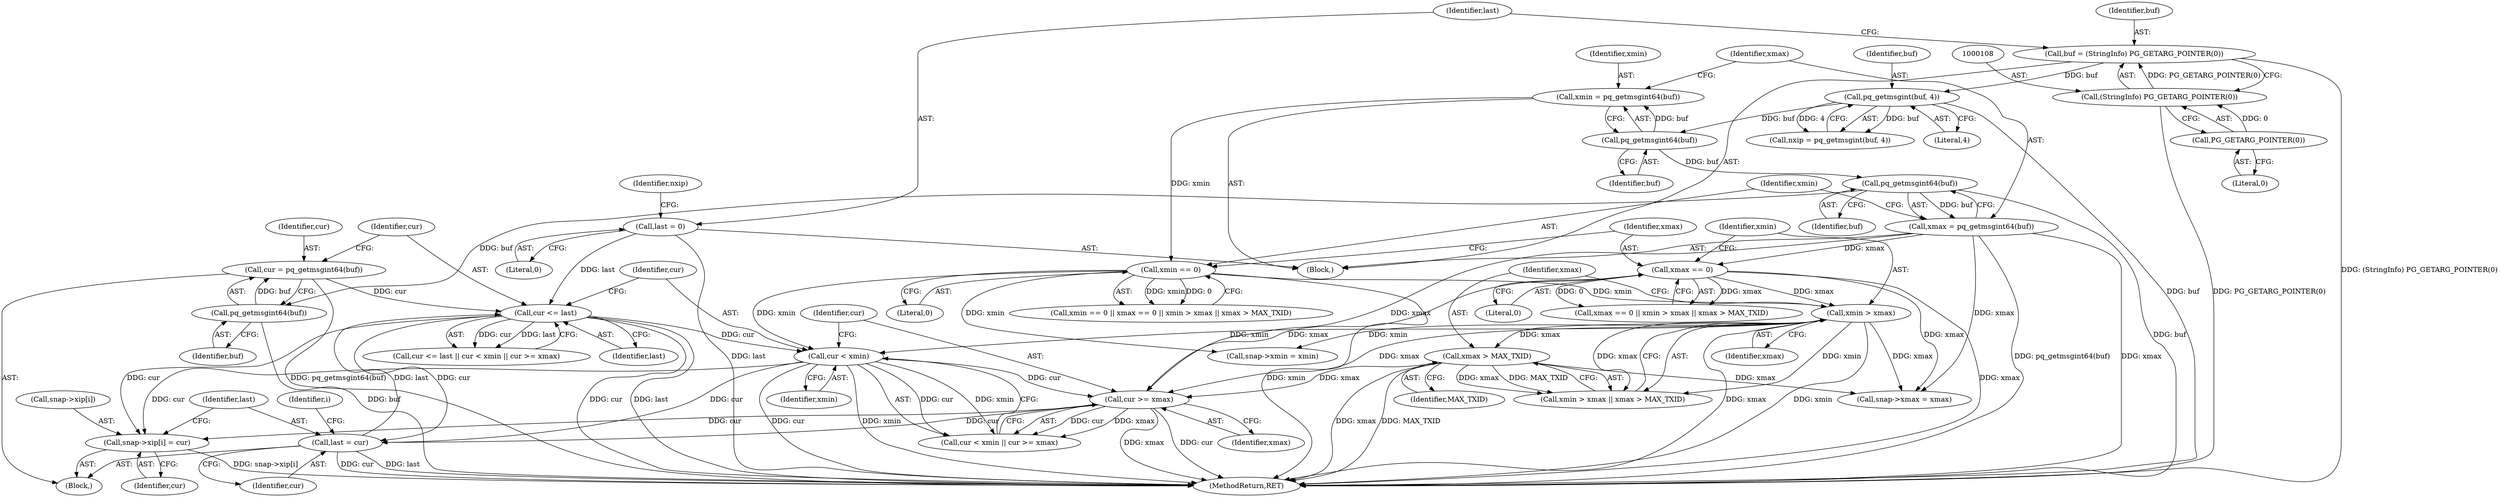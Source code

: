 digraph "0_postgres_31400a673325147e1205326008e32135a78b4d8a_19@array" {
"1000235" [label="(Call,snap->xip[i] = cur)"];
"1000224" [label="(Call,cur <= last)"];
"1000218" [label="(Call,cur = pq_getmsgint64(buf))"];
"1000220" [label="(Call,pq_getmsgint64(buf))"];
"1000164" [label="(Call,pq_getmsgint64(buf))"];
"1000160" [label="(Call,pq_getmsgint64(buf))"];
"1000124" [label="(Call,pq_getmsgint(buf, 4))"];
"1000105" [label="(Call,buf = (StringInfo) PG_GETARG_POINTER(0))"];
"1000107" [label="(Call,(StringInfo) PG_GETARG_POINTER(0))"];
"1000109" [label="(Call,PG_GETARG_POINTER(0))"];
"1000113" [label="(Call,last = 0)"];
"1000242" [label="(Call,last = cur)"];
"1000228" [label="(Call,cur < xmin)"];
"1000168" [label="(Call,xmin == 0)"];
"1000158" [label="(Call,xmin = pq_getmsgint64(buf))"];
"1000176" [label="(Call,xmin > xmax)"];
"1000172" [label="(Call,xmax == 0)"];
"1000162" [label="(Call,xmax = pq_getmsgint64(buf))"];
"1000231" [label="(Call,cur >= xmax)"];
"1000179" [label="(Call,xmax > MAX_TXID)"];
"1000244" [label="(Identifier,cur)"];
"1000226" [label="(Identifier,last)"];
"1000175" [label="(Call,xmin > xmax || xmax > MAX_TXID)"];
"1000228" [label="(Call,cur < xmin)"];
"1000180" [label="(Identifier,xmax)"];
"1000162" [label="(Call,xmax = pq_getmsgint64(buf))"];
"1000105" [label="(Call,buf = (StringInfo) PG_GETARG_POINTER(0))"];
"1000110" [label="(Literal,0)"];
"1000235" [label="(Call,snap->xip[i] = cur)"];
"1000103" [label="(Block,)"];
"1000242" [label="(Call,last = cur)"];
"1000115" [label="(Literal,0)"];
"1000123" [label="(Identifier,nxip)"];
"1000227" [label="(Call,cur < xmin || cur >= xmax)"];
"1000168" [label="(Call,xmin == 0)"];
"1000173" [label="(Identifier,xmax)"];
"1000163" [label="(Identifier,xmax)"];
"1000170" [label="(Literal,0)"];
"1000161" [label="(Identifier,buf)"];
"1000176" [label="(Call,xmin > xmax)"];
"1000177" [label="(Identifier,xmin)"];
"1000172" [label="(Call,xmax == 0)"];
"1000223" [label="(Call,cur <= last || cur < xmin || cur >= xmax)"];
"1000113" [label="(Call,last = 0)"];
"1000216" [label="(Block,)"];
"1000164" [label="(Call,pq_getmsgint64(buf))"];
"1000219" [label="(Identifier,cur)"];
"1000233" [label="(Identifier,xmax)"];
"1000160" [label="(Call,pq_getmsgint64(buf))"];
"1000232" [label="(Identifier,cur)"];
"1000169" [label="(Identifier,xmin)"];
"1000174" [label="(Literal,0)"];
"1000106" [label="(Identifier,buf)"];
"1000165" [label="(Identifier,buf)"];
"1000229" [label="(Identifier,cur)"];
"1000107" [label="(Call,(StringInfo) PG_GETARG_POINTER(0))"];
"1000221" [label="(Identifier,buf)"];
"1000230" [label="(Identifier,xmin)"];
"1000220" [label="(Call,pq_getmsgint64(buf))"];
"1000122" [label="(Call,nxip = pq_getmsgint(buf, 4))"];
"1000193" [label="(Call,snap->xmax = xmax)"];
"1000126" [label="(Literal,4)"];
"1000225" [label="(Identifier,cur)"];
"1000178" [label="(Identifier,xmax)"];
"1000125" [label="(Identifier,buf)"];
"1000231" [label="(Call,cur >= xmax)"];
"1000241" [label="(Identifier,cur)"];
"1000158" [label="(Call,xmin = pq_getmsgint64(buf))"];
"1000167" [label="(Call,xmin == 0 || xmax == 0 || xmin > xmax || xmax > MAX_TXID)"];
"1000236" [label="(Call,snap->xip[i])"];
"1000114" [label="(Identifier,last)"];
"1000224" [label="(Call,cur <= last)"];
"1000179" [label="(Call,xmax > MAX_TXID)"];
"1000255" [label="(MethodReturn,RET)"];
"1000171" [label="(Call,xmax == 0 || xmin > xmax || xmax > MAX_TXID)"];
"1000188" [label="(Call,snap->xmin = xmin)"];
"1000159" [label="(Identifier,xmin)"];
"1000243" [label="(Identifier,last)"];
"1000181" [label="(Identifier,MAX_TXID)"];
"1000218" [label="(Call,cur = pq_getmsgint64(buf))"];
"1000109" [label="(Call,PG_GETARG_POINTER(0))"];
"1000124" [label="(Call,pq_getmsgint(buf, 4))"];
"1000215" [label="(Identifier,i)"];
"1000235" -> "1000216"  [label="AST: "];
"1000235" -> "1000241"  [label="CFG: "];
"1000236" -> "1000235"  [label="AST: "];
"1000241" -> "1000235"  [label="AST: "];
"1000243" -> "1000235"  [label="CFG: "];
"1000235" -> "1000255"  [label="DDG: snap->xip[i]"];
"1000224" -> "1000235"  [label="DDG: cur"];
"1000228" -> "1000235"  [label="DDG: cur"];
"1000231" -> "1000235"  [label="DDG: cur"];
"1000224" -> "1000223"  [label="AST: "];
"1000224" -> "1000226"  [label="CFG: "];
"1000225" -> "1000224"  [label="AST: "];
"1000226" -> "1000224"  [label="AST: "];
"1000229" -> "1000224"  [label="CFG: "];
"1000223" -> "1000224"  [label="CFG: "];
"1000224" -> "1000255"  [label="DDG: cur"];
"1000224" -> "1000255"  [label="DDG: last"];
"1000224" -> "1000223"  [label="DDG: cur"];
"1000224" -> "1000223"  [label="DDG: last"];
"1000218" -> "1000224"  [label="DDG: cur"];
"1000113" -> "1000224"  [label="DDG: last"];
"1000242" -> "1000224"  [label="DDG: last"];
"1000224" -> "1000228"  [label="DDG: cur"];
"1000224" -> "1000242"  [label="DDG: cur"];
"1000218" -> "1000216"  [label="AST: "];
"1000218" -> "1000220"  [label="CFG: "];
"1000219" -> "1000218"  [label="AST: "];
"1000220" -> "1000218"  [label="AST: "];
"1000225" -> "1000218"  [label="CFG: "];
"1000218" -> "1000255"  [label="DDG: pq_getmsgint64(buf)"];
"1000220" -> "1000218"  [label="DDG: buf"];
"1000220" -> "1000221"  [label="CFG: "];
"1000221" -> "1000220"  [label="AST: "];
"1000220" -> "1000255"  [label="DDG: buf"];
"1000164" -> "1000220"  [label="DDG: buf"];
"1000164" -> "1000162"  [label="AST: "];
"1000164" -> "1000165"  [label="CFG: "];
"1000165" -> "1000164"  [label="AST: "];
"1000162" -> "1000164"  [label="CFG: "];
"1000164" -> "1000255"  [label="DDG: buf"];
"1000164" -> "1000162"  [label="DDG: buf"];
"1000160" -> "1000164"  [label="DDG: buf"];
"1000160" -> "1000158"  [label="AST: "];
"1000160" -> "1000161"  [label="CFG: "];
"1000161" -> "1000160"  [label="AST: "];
"1000158" -> "1000160"  [label="CFG: "];
"1000160" -> "1000158"  [label="DDG: buf"];
"1000124" -> "1000160"  [label="DDG: buf"];
"1000124" -> "1000122"  [label="AST: "];
"1000124" -> "1000126"  [label="CFG: "];
"1000125" -> "1000124"  [label="AST: "];
"1000126" -> "1000124"  [label="AST: "];
"1000122" -> "1000124"  [label="CFG: "];
"1000124" -> "1000255"  [label="DDG: buf"];
"1000124" -> "1000122"  [label="DDG: buf"];
"1000124" -> "1000122"  [label="DDG: 4"];
"1000105" -> "1000124"  [label="DDG: buf"];
"1000105" -> "1000103"  [label="AST: "];
"1000105" -> "1000107"  [label="CFG: "];
"1000106" -> "1000105"  [label="AST: "];
"1000107" -> "1000105"  [label="AST: "];
"1000114" -> "1000105"  [label="CFG: "];
"1000105" -> "1000255"  [label="DDG: (StringInfo) PG_GETARG_POINTER(0)"];
"1000107" -> "1000105"  [label="DDG: PG_GETARG_POINTER(0)"];
"1000107" -> "1000109"  [label="CFG: "];
"1000108" -> "1000107"  [label="AST: "];
"1000109" -> "1000107"  [label="AST: "];
"1000107" -> "1000255"  [label="DDG: PG_GETARG_POINTER(0)"];
"1000109" -> "1000107"  [label="DDG: 0"];
"1000109" -> "1000110"  [label="CFG: "];
"1000110" -> "1000109"  [label="AST: "];
"1000113" -> "1000103"  [label="AST: "];
"1000113" -> "1000115"  [label="CFG: "];
"1000114" -> "1000113"  [label="AST: "];
"1000115" -> "1000113"  [label="AST: "];
"1000123" -> "1000113"  [label="CFG: "];
"1000113" -> "1000255"  [label="DDG: last"];
"1000242" -> "1000216"  [label="AST: "];
"1000242" -> "1000244"  [label="CFG: "];
"1000243" -> "1000242"  [label="AST: "];
"1000244" -> "1000242"  [label="AST: "];
"1000215" -> "1000242"  [label="CFG: "];
"1000242" -> "1000255"  [label="DDG: cur"];
"1000242" -> "1000255"  [label="DDG: last"];
"1000228" -> "1000242"  [label="DDG: cur"];
"1000231" -> "1000242"  [label="DDG: cur"];
"1000228" -> "1000227"  [label="AST: "];
"1000228" -> "1000230"  [label="CFG: "];
"1000229" -> "1000228"  [label="AST: "];
"1000230" -> "1000228"  [label="AST: "];
"1000232" -> "1000228"  [label="CFG: "];
"1000227" -> "1000228"  [label="CFG: "];
"1000228" -> "1000255"  [label="DDG: cur"];
"1000228" -> "1000255"  [label="DDG: xmin"];
"1000228" -> "1000227"  [label="DDG: cur"];
"1000228" -> "1000227"  [label="DDG: xmin"];
"1000168" -> "1000228"  [label="DDG: xmin"];
"1000176" -> "1000228"  [label="DDG: xmin"];
"1000228" -> "1000231"  [label="DDG: cur"];
"1000168" -> "1000167"  [label="AST: "];
"1000168" -> "1000170"  [label="CFG: "];
"1000169" -> "1000168"  [label="AST: "];
"1000170" -> "1000168"  [label="AST: "];
"1000173" -> "1000168"  [label="CFG: "];
"1000167" -> "1000168"  [label="CFG: "];
"1000168" -> "1000255"  [label="DDG: xmin"];
"1000168" -> "1000167"  [label="DDG: xmin"];
"1000168" -> "1000167"  [label="DDG: 0"];
"1000158" -> "1000168"  [label="DDG: xmin"];
"1000168" -> "1000176"  [label="DDG: xmin"];
"1000168" -> "1000188"  [label="DDG: xmin"];
"1000158" -> "1000103"  [label="AST: "];
"1000159" -> "1000158"  [label="AST: "];
"1000163" -> "1000158"  [label="CFG: "];
"1000176" -> "1000175"  [label="AST: "];
"1000176" -> "1000178"  [label="CFG: "];
"1000177" -> "1000176"  [label="AST: "];
"1000178" -> "1000176"  [label="AST: "];
"1000180" -> "1000176"  [label="CFG: "];
"1000175" -> "1000176"  [label="CFG: "];
"1000176" -> "1000255"  [label="DDG: xmax"];
"1000176" -> "1000255"  [label="DDG: xmin"];
"1000176" -> "1000175"  [label="DDG: xmin"];
"1000176" -> "1000175"  [label="DDG: xmax"];
"1000172" -> "1000176"  [label="DDG: xmax"];
"1000176" -> "1000179"  [label="DDG: xmax"];
"1000176" -> "1000188"  [label="DDG: xmin"];
"1000176" -> "1000193"  [label="DDG: xmax"];
"1000176" -> "1000231"  [label="DDG: xmax"];
"1000172" -> "1000171"  [label="AST: "];
"1000172" -> "1000174"  [label="CFG: "];
"1000173" -> "1000172"  [label="AST: "];
"1000174" -> "1000172"  [label="AST: "];
"1000177" -> "1000172"  [label="CFG: "];
"1000171" -> "1000172"  [label="CFG: "];
"1000172" -> "1000255"  [label="DDG: xmax"];
"1000172" -> "1000171"  [label="DDG: xmax"];
"1000172" -> "1000171"  [label="DDG: 0"];
"1000162" -> "1000172"  [label="DDG: xmax"];
"1000172" -> "1000193"  [label="DDG: xmax"];
"1000172" -> "1000231"  [label="DDG: xmax"];
"1000162" -> "1000103"  [label="AST: "];
"1000163" -> "1000162"  [label="AST: "];
"1000169" -> "1000162"  [label="CFG: "];
"1000162" -> "1000255"  [label="DDG: pq_getmsgint64(buf)"];
"1000162" -> "1000255"  [label="DDG: xmax"];
"1000162" -> "1000193"  [label="DDG: xmax"];
"1000162" -> "1000231"  [label="DDG: xmax"];
"1000231" -> "1000227"  [label="AST: "];
"1000231" -> "1000233"  [label="CFG: "];
"1000232" -> "1000231"  [label="AST: "];
"1000233" -> "1000231"  [label="AST: "];
"1000227" -> "1000231"  [label="CFG: "];
"1000231" -> "1000255"  [label="DDG: xmax"];
"1000231" -> "1000255"  [label="DDG: cur"];
"1000231" -> "1000227"  [label="DDG: cur"];
"1000231" -> "1000227"  [label="DDG: xmax"];
"1000179" -> "1000231"  [label="DDG: xmax"];
"1000179" -> "1000175"  [label="AST: "];
"1000179" -> "1000181"  [label="CFG: "];
"1000180" -> "1000179"  [label="AST: "];
"1000181" -> "1000179"  [label="AST: "];
"1000175" -> "1000179"  [label="CFG: "];
"1000179" -> "1000255"  [label="DDG: MAX_TXID"];
"1000179" -> "1000255"  [label="DDG: xmax"];
"1000179" -> "1000175"  [label="DDG: xmax"];
"1000179" -> "1000175"  [label="DDG: MAX_TXID"];
"1000179" -> "1000193"  [label="DDG: xmax"];
}
